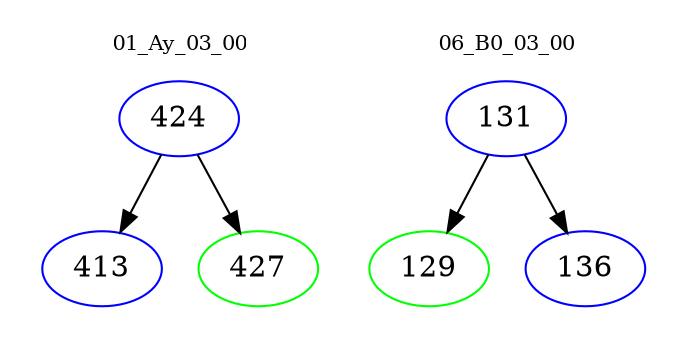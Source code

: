 digraph{
subgraph cluster_0 {
color = white
label = "01_Ay_03_00";
fontsize=10;
T0_424 [label="424", color="blue"]
T0_424 -> T0_413 [color="black"]
T0_413 [label="413", color="blue"]
T0_424 -> T0_427 [color="black"]
T0_427 [label="427", color="green"]
}
subgraph cluster_1 {
color = white
label = "06_B0_03_00";
fontsize=10;
T1_131 [label="131", color="blue"]
T1_131 -> T1_129 [color="black"]
T1_129 [label="129", color="green"]
T1_131 -> T1_136 [color="black"]
T1_136 [label="136", color="blue"]
}
}
